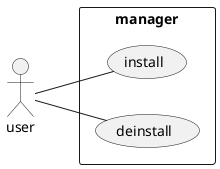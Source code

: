 
@startuml
left to right direction
skinparam packageStyle rectangle
actor user
rectangle manager {
  user -- (install)
  user -- (deinstall)
}
@enduml

